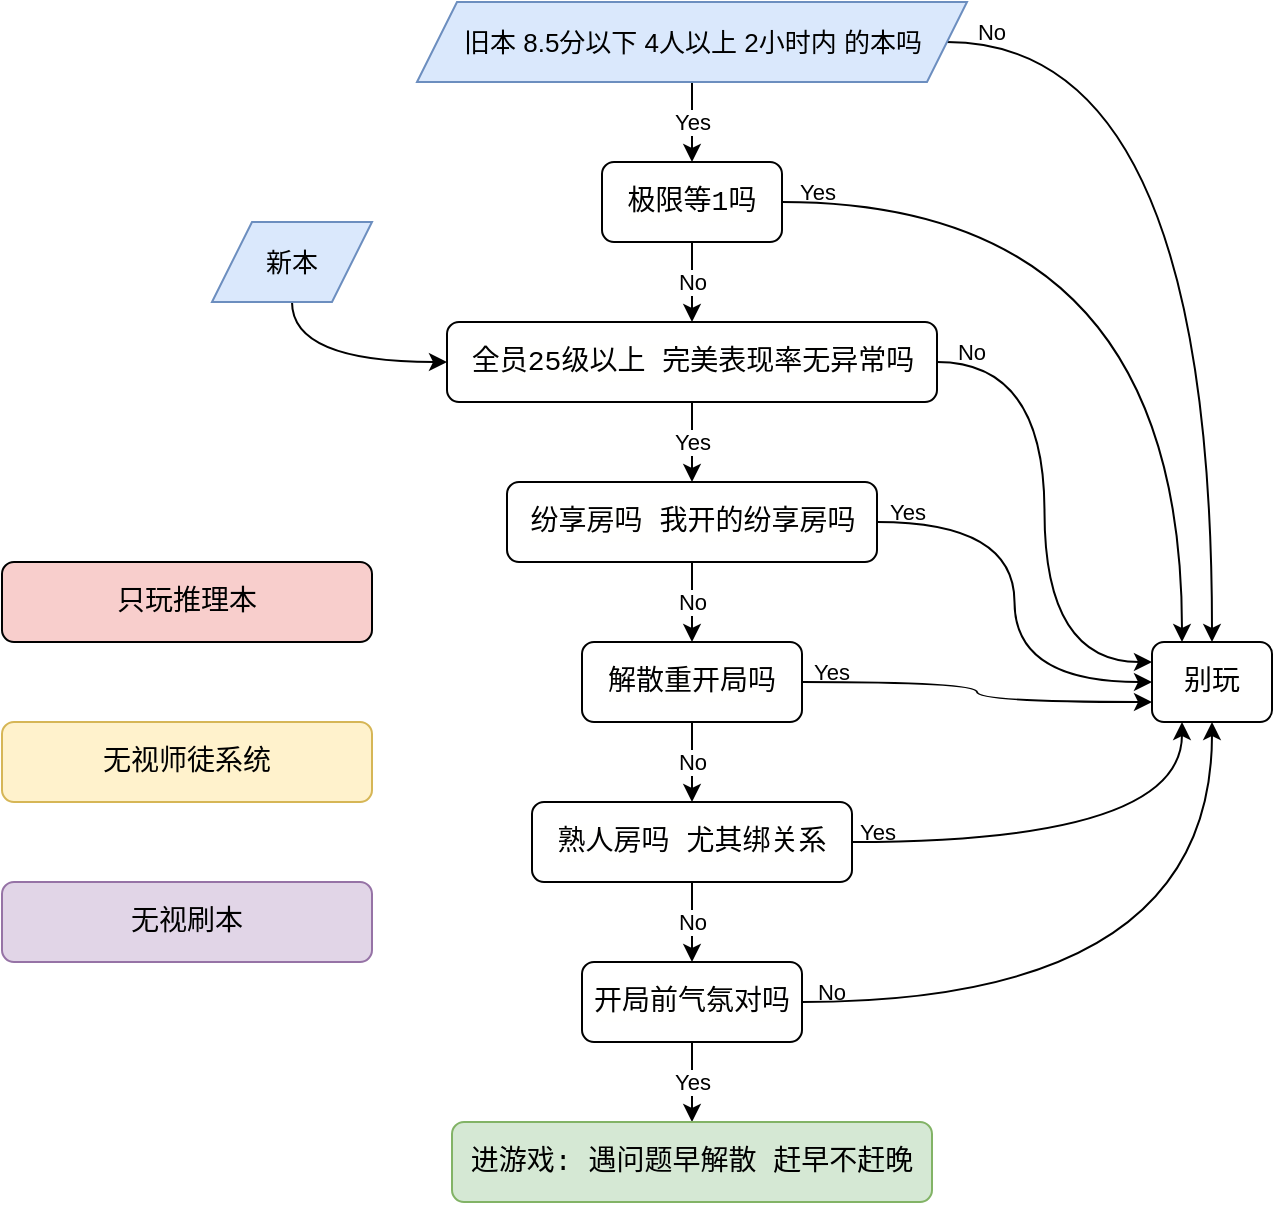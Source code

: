 <mxfile version="21.4.0" type="github">
  <diagram id="C5RBs43oDa-KdzZeNtuy" name="Page-1">
    <mxGraphModel dx="2159" dy="508" grid="1" gridSize="10" guides="1" tooltips="1" connect="1" arrows="1" fold="1" page="1" pageScale="1" pageWidth="827" pageHeight="1169" math="0" shadow="0">
      <root>
        <mxCell id="WIyWlLk6GJQsqaUBKTNV-0" />
        <mxCell id="WIyWlLk6GJQsqaUBKTNV-1" parent="WIyWlLk6GJQsqaUBKTNV-0" />
        <mxCell id="J6H-p4k90bcnYeLeabGp-9" value="No" style="edgeStyle=orthogonalEdgeStyle;rounded=0;orthogonalLoop=1;jettySize=auto;html=1;" edge="1" parent="WIyWlLk6GJQsqaUBKTNV-1" source="WIyWlLk6GJQsqaUBKTNV-11" target="J6H-p4k90bcnYeLeabGp-2">
          <mxGeometry relative="1" as="geometry" />
        </mxCell>
        <mxCell id="J6H-p4k90bcnYeLeabGp-25" style="edgeStyle=orthogonalEdgeStyle;shape=connector;curved=1;rounded=0;orthogonalLoop=1;jettySize=auto;html=1;entryX=0;entryY=0.75;entryDx=0;entryDy=0;labelBackgroundColor=default;strokeColor=default;fontFamily=Helvetica;fontSize=11;fontColor=default;endArrow=classic;" edge="1" parent="WIyWlLk6GJQsqaUBKTNV-1" source="WIyWlLk6GJQsqaUBKTNV-11" target="J6H-p4k90bcnYeLeabGp-18">
          <mxGeometry relative="1" as="geometry" />
        </mxCell>
        <mxCell id="WIyWlLk6GJQsqaUBKTNV-11" value="&lt;div style=&quot;background-color: rgb(255, 255, 254); font-family: Consolas, &amp;quot;Courier New&amp;quot;, monospace; font-size: 14px; line-height: 19px;&quot;&gt;解散重开局吗&lt;/div&gt;" style="rounded=1;whiteSpace=wrap;html=1;fontSize=12;glass=0;strokeWidth=1;shadow=0;" parent="WIyWlLk6GJQsqaUBKTNV-1" vertex="1">
          <mxGeometry x="165" y="400" width="110" height="40" as="geometry" />
        </mxCell>
        <mxCell id="J6H-p4k90bcnYeLeabGp-8" value="No" style="edgeStyle=orthogonalEdgeStyle;rounded=0;orthogonalLoop=1;jettySize=auto;html=1;" edge="1" parent="WIyWlLk6GJQsqaUBKTNV-1" source="WIyWlLk6GJQsqaUBKTNV-12" target="WIyWlLk6GJQsqaUBKTNV-11">
          <mxGeometry relative="1" as="geometry" />
        </mxCell>
        <mxCell id="J6H-p4k90bcnYeLeabGp-22" style="edgeStyle=orthogonalEdgeStyle;shape=connector;curved=1;rounded=0;orthogonalLoop=1;jettySize=auto;html=1;entryX=0;entryY=0.5;entryDx=0;entryDy=0;labelBackgroundColor=default;strokeColor=default;fontFamily=Helvetica;fontSize=11;fontColor=default;endArrow=classic;" edge="1" parent="WIyWlLk6GJQsqaUBKTNV-1" source="WIyWlLk6GJQsqaUBKTNV-12" target="J6H-p4k90bcnYeLeabGp-18">
          <mxGeometry relative="1" as="geometry" />
        </mxCell>
        <mxCell id="WIyWlLk6GJQsqaUBKTNV-12" value="&lt;div style=&quot;background-color: rgb(255, 255, 254); font-family: Consolas, &amp;quot;Courier New&amp;quot;, monospace; font-size: 14px; line-height: 19px;&quot;&gt;纷享房吗 我开的纷享房吗&lt;/div&gt;" style="rounded=1;whiteSpace=wrap;html=1;fontSize=12;glass=0;strokeWidth=1;shadow=0;" parent="WIyWlLk6GJQsqaUBKTNV-1" vertex="1">
          <mxGeometry x="127.5" y="320" width="185" height="40" as="geometry" />
        </mxCell>
        <mxCell id="J6H-p4k90bcnYeLeabGp-5" value="No" style="edgeStyle=orthogonalEdgeStyle;rounded=0;orthogonalLoop=1;jettySize=auto;html=1;" edge="1" parent="WIyWlLk6GJQsqaUBKTNV-1" source="J6H-p4k90bcnYeLeabGp-0" target="J6H-p4k90bcnYeLeabGp-1">
          <mxGeometry relative="1" as="geometry" />
        </mxCell>
        <mxCell id="J6H-p4k90bcnYeLeabGp-20" value="" style="edgeStyle=orthogonalEdgeStyle;rounded=0;orthogonalLoop=1;jettySize=auto;html=1;curved=1;entryX=0.25;entryY=0;entryDx=0;entryDy=0;labelBorderColor=none;labelBackgroundColor=default;fontColor=default;" edge="1" parent="WIyWlLk6GJQsqaUBKTNV-1" source="J6H-p4k90bcnYeLeabGp-0" target="J6H-p4k90bcnYeLeabGp-18">
          <mxGeometry relative="1" as="geometry">
            <mxPoint x="430" y="360" as="targetPoint" />
          </mxGeometry>
        </mxCell>
        <mxCell id="J6H-p4k90bcnYeLeabGp-0" value="&lt;div style=&quot;background-color: rgb(255, 255, 254); font-family: Consolas, &amp;quot;Courier New&amp;quot;, monospace; font-size: 14px; line-height: 19px;&quot;&gt;极限等1吗&lt;/div&gt;" style="rounded=1;whiteSpace=wrap;html=1;" vertex="1" parent="WIyWlLk6GJQsqaUBKTNV-1">
          <mxGeometry x="175" y="160" width="90" height="40" as="geometry" />
        </mxCell>
        <mxCell id="J6H-p4k90bcnYeLeabGp-7" value="Yes" style="edgeStyle=orthogonalEdgeStyle;rounded=0;orthogonalLoop=1;jettySize=auto;html=1;" edge="1" parent="WIyWlLk6GJQsqaUBKTNV-1" source="J6H-p4k90bcnYeLeabGp-1" target="WIyWlLk6GJQsqaUBKTNV-12">
          <mxGeometry relative="1" as="geometry" />
        </mxCell>
        <mxCell id="J6H-p4k90bcnYeLeabGp-21" style="edgeStyle=orthogonalEdgeStyle;shape=connector;curved=1;rounded=0;orthogonalLoop=1;jettySize=auto;html=1;entryX=0;entryY=0.25;entryDx=0;entryDy=0;labelBackgroundColor=default;strokeColor=default;fontFamily=Helvetica;fontSize=11;fontColor=default;endArrow=classic;" edge="1" parent="WIyWlLk6GJQsqaUBKTNV-1" source="J6H-p4k90bcnYeLeabGp-1" target="J6H-p4k90bcnYeLeabGp-18">
          <mxGeometry relative="1" as="geometry" />
        </mxCell>
        <mxCell id="J6H-p4k90bcnYeLeabGp-1" value="&lt;div style=&quot;background-color: rgb(255, 255, 254); font-family: Consolas, &amp;quot;Courier New&amp;quot;, monospace; font-size: 14px; line-height: 19px;&quot;&gt;全员25级以上 完美表现率无异常吗&lt;/div&gt;" style="rounded=1;whiteSpace=wrap;html=1;" vertex="1" parent="WIyWlLk6GJQsqaUBKTNV-1">
          <mxGeometry x="97.5" y="240" width="245" height="40" as="geometry" />
        </mxCell>
        <mxCell id="J6H-p4k90bcnYeLeabGp-10" value="No" style="edgeStyle=orthogonalEdgeStyle;rounded=0;orthogonalLoop=1;jettySize=auto;html=1;" edge="1" parent="WIyWlLk6GJQsqaUBKTNV-1" source="J6H-p4k90bcnYeLeabGp-2" target="J6H-p4k90bcnYeLeabGp-3">
          <mxGeometry relative="1" as="geometry" />
        </mxCell>
        <mxCell id="J6H-p4k90bcnYeLeabGp-24" style="edgeStyle=orthogonalEdgeStyle;shape=connector;curved=1;rounded=0;orthogonalLoop=1;jettySize=auto;html=1;entryX=0.25;entryY=1;entryDx=0;entryDy=0;labelBackgroundColor=default;strokeColor=default;fontFamily=Helvetica;fontSize=11;fontColor=default;endArrow=classic;" edge="1" parent="WIyWlLk6GJQsqaUBKTNV-1" source="J6H-p4k90bcnYeLeabGp-2" target="J6H-p4k90bcnYeLeabGp-18">
          <mxGeometry relative="1" as="geometry" />
        </mxCell>
        <mxCell id="J6H-p4k90bcnYeLeabGp-2" value="&lt;div style=&quot;background-color: rgb(255, 255, 254); font-family: Consolas, &amp;quot;Courier New&amp;quot;, monospace; font-size: 14px; line-height: 19px;&quot;&gt;熟人房吗 尤其绑关系&lt;/div&gt;" style="rounded=1;whiteSpace=wrap;html=1;" vertex="1" parent="WIyWlLk6GJQsqaUBKTNV-1">
          <mxGeometry x="140" y="480" width="160" height="40" as="geometry" />
        </mxCell>
        <mxCell id="J6H-p4k90bcnYeLeabGp-11" value="Yes" style="edgeStyle=orthogonalEdgeStyle;rounded=0;orthogonalLoop=1;jettySize=auto;html=1;" edge="1" parent="WIyWlLk6GJQsqaUBKTNV-1" source="J6H-p4k90bcnYeLeabGp-3" target="J6H-p4k90bcnYeLeabGp-4">
          <mxGeometry relative="1" as="geometry" />
        </mxCell>
        <mxCell id="J6H-p4k90bcnYeLeabGp-23" style="edgeStyle=orthogonalEdgeStyle;shape=connector;curved=1;rounded=0;orthogonalLoop=1;jettySize=auto;html=1;labelBackgroundColor=default;strokeColor=default;fontFamily=Helvetica;fontSize=11;fontColor=default;endArrow=classic;" edge="1" parent="WIyWlLk6GJQsqaUBKTNV-1" source="J6H-p4k90bcnYeLeabGp-3" target="J6H-p4k90bcnYeLeabGp-18">
          <mxGeometry relative="1" as="geometry" />
        </mxCell>
        <mxCell id="J6H-p4k90bcnYeLeabGp-3" value="&lt;div style=&quot;background-color: rgb(255, 255, 254); font-family: Consolas, &amp;quot;Courier New&amp;quot;, monospace; font-size: 14px; line-height: 19px;&quot;&gt;开局前气氛对吗&lt;/div&gt;" style="rounded=1;whiteSpace=wrap;html=1;" vertex="1" parent="WIyWlLk6GJQsqaUBKTNV-1">
          <mxGeometry x="165" y="560" width="110" height="40" as="geometry" />
        </mxCell>
        <mxCell id="J6H-p4k90bcnYeLeabGp-4" value="&lt;div style=&quot;font-family: Consolas, &amp;quot;Courier New&amp;quot;, monospace; font-size: 14px; line-height: 19px;&quot;&gt;进游戏: 遇问题早解散 赶早不赶晚&lt;/div&gt;" style="rounded=1;whiteSpace=wrap;html=1;fillColor=#d5e8d4;strokeColor=#82b366;labelBackgroundColor=none;" vertex="1" parent="WIyWlLk6GJQsqaUBKTNV-1">
          <mxGeometry x="100" y="640" width="240" height="40" as="geometry" />
        </mxCell>
        <mxCell id="J6H-p4k90bcnYeLeabGp-15" value="Yes" style="edgeStyle=orthogonalEdgeStyle;rounded=0;orthogonalLoop=1;jettySize=auto;html=1;strokeWidth=1;" edge="1" parent="WIyWlLk6GJQsqaUBKTNV-1" source="J6H-p4k90bcnYeLeabGp-14" target="J6H-p4k90bcnYeLeabGp-0">
          <mxGeometry relative="1" as="geometry" />
        </mxCell>
        <mxCell id="J6H-p4k90bcnYeLeabGp-19" value="" style="edgeStyle=orthogonalEdgeStyle;rounded=0;orthogonalLoop=1;jettySize=auto;html=1;curved=1;" edge="1" parent="WIyWlLk6GJQsqaUBKTNV-1" source="J6H-p4k90bcnYeLeabGp-14" target="J6H-p4k90bcnYeLeabGp-18">
          <mxGeometry relative="1" as="geometry" />
        </mxCell>
        <mxCell id="J6H-p4k90bcnYeLeabGp-14" value="旧本 8.5分以下 4人以上 2小时内 的本吗" style="shape=parallelogram;perimeter=parallelogramPerimeter;whiteSpace=wrap;html=1;fixedSize=1;fontSize=13;fillColor=#dae8fc;strokeColor=#6c8ebf;" vertex="1" parent="WIyWlLk6GJQsqaUBKTNV-1">
          <mxGeometry x="82.5" y="80" width="275" height="40" as="geometry" />
        </mxCell>
        <mxCell id="J6H-p4k90bcnYeLeabGp-17" style="edgeStyle=orthogonalEdgeStyle;rounded=0;orthogonalLoop=1;jettySize=auto;html=1;entryX=0;entryY=0.5;entryDx=0;entryDy=0;curved=1;exitX=0.5;exitY=1;exitDx=0;exitDy=0;" edge="1" parent="WIyWlLk6GJQsqaUBKTNV-1" source="J6H-p4k90bcnYeLeabGp-16" target="J6H-p4k90bcnYeLeabGp-1">
          <mxGeometry relative="1" as="geometry" />
        </mxCell>
        <mxCell id="J6H-p4k90bcnYeLeabGp-16" value="新本" style="shape=parallelogram;perimeter=parallelogramPerimeter;whiteSpace=wrap;html=1;fixedSize=1;fontSize=13;fillColor=#dae8fc;strokeColor=#6c8ebf;" vertex="1" parent="WIyWlLk6GJQsqaUBKTNV-1">
          <mxGeometry x="-20" y="190" width="80" height="40" as="geometry" />
        </mxCell>
        <mxCell id="J6H-p4k90bcnYeLeabGp-18" value="&lt;div style=&quot;background-color: rgb(255, 255, 254); font-family: Consolas, &amp;quot;Courier New&amp;quot;, monospace; font-size: 14px; line-height: 19px;&quot;&gt;别玩&lt;/div&gt;" style="rounded=1;whiteSpace=wrap;html=1;fontSize=12;glass=0;strokeWidth=1;shadow=0;" vertex="1" parent="WIyWlLk6GJQsqaUBKTNV-1">
          <mxGeometry x="450" y="400" width="60" height="40" as="geometry" />
        </mxCell>
        <mxCell id="J6H-p4k90bcnYeLeabGp-26" value="No" style="text;html=1;strokeColor=none;fillColor=none;align=center;verticalAlign=middle;whiteSpace=wrap;rounded=0;fontSize=11;fontFamily=Helvetica;fontColor=default;" vertex="1" parent="WIyWlLk6GJQsqaUBKTNV-1">
          <mxGeometry x="340" y="80" width="60" height="30" as="geometry" />
        </mxCell>
        <mxCell id="J6H-p4k90bcnYeLeabGp-27" value="Yes" style="text;html=1;strokeColor=none;fillColor=none;align=center;verticalAlign=middle;whiteSpace=wrap;rounded=0;fontSize=11;fontFamily=Helvetica;fontColor=default;" vertex="1" parent="WIyWlLk6GJQsqaUBKTNV-1">
          <mxGeometry x="252.5" y="160" width="60" height="30" as="geometry" />
        </mxCell>
        <mxCell id="J6H-p4k90bcnYeLeabGp-29" value="No" style="text;html=1;strokeColor=none;fillColor=none;align=center;verticalAlign=middle;whiteSpace=wrap;rounded=0;fontSize=11;fontFamily=Helvetica;fontColor=default;" vertex="1" parent="WIyWlLk6GJQsqaUBKTNV-1">
          <mxGeometry x="330" y="240" width="60" height="30" as="geometry" />
        </mxCell>
        <mxCell id="J6H-p4k90bcnYeLeabGp-31" value="Yes" style="text;html=1;strokeColor=none;fillColor=none;align=center;verticalAlign=middle;whiteSpace=wrap;rounded=0;fontSize=11;fontFamily=Helvetica;fontColor=default;" vertex="1" parent="WIyWlLk6GJQsqaUBKTNV-1">
          <mxGeometry x="297.5" y="320" width="60" height="30" as="geometry" />
        </mxCell>
        <mxCell id="J6H-p4k90bcnYeLeabGp-32" value="Yes" style="text;html=1;strokeColor=none;fillColor=none;align=center;verticalAlign=middle;whiteSpace=wrap;rounded=0;fontSize=11;fontFamily=Helvetica;fontColor=default;" vertex="1" parent="WIyWlLk6GJQsqaUBKTNV-1">
          <mxGeometry x="260" y="400" width="60" height="30" as="geometry" />
        </mxCell>
        <mxCell id="J6H-p4k90bcnYeLeabGp-33" value="Yes" style="text;html=1;strokeColor=none;fillColor=none;align=center;verticalAlign=middle;whiteSpace=wrap;rounded=0;fontSize=11;fontFamily=Helvetica;fontColor=default;" vertex="1" parent="WIyWlLk6GJQsqaUBKTNV-1">
          <mxGeometry x="282.5" y="480" width="60" height="30" as="geometry" />
        </mxCell>
        <mxCell id="J6H-p4k90bcnYeLeabGp-34" value="No" style="text;html=1;strokeColor=none;fillColor=none;align=center;verticalAlign=middle;whiteSpace=wrap;rounded=0;fontSize=11;fontFamily=Helvetica;fontColor=default;" vertex="1" parent="WIyWlLk6GJQsqaUBKTNV-1">
          <mxGeometry x="260" y="560" width="60" height="30" as="geometry" />
        </mxCell>
        <mxCell id="J6H-p4k90bcnYeLeabGp-36" value="&lt;div style=&quot;font-family: Consolas, &amp;quot;Courier New&amp;quot;, monospace; font-size: 14px; line-height: 19px;&quot;&gt;只玩推理本&lt;/div&gt;" style="rounded=1;whiteSpace=wrap;html=1;fontSize=12;glass=0;strokeWidth=1;shadow=0;fillColor=#f8cecc;strokeColor=default;labelBackgroundColor=none;labelBorderColor=none;" vertex="1" parent="WIyWlLk6GJQsqaUBKTNV-1">
          <mxGeometry x="-125" y="360" width="185" height="40" as="geometry" />
        </mxCell>
        <mxCell id="J6H-p4k90bcnYeLeabGp-37" value="&lt;div style=&quot;font-family: Consolas, &amp;quot;Courier New&amp;quot;, monospace; font-size: 14px; line-height: 19px;&quot;&gt;无视师徒系统&lt;/div&gt;" style="rounded=1;whiteSpace=wrap;html=1;fontSize=12;glass=0;strokeWidth=1;shadow=0;fillColor=#fff2cc;strokeColor=#d6b656;labelBackgroundColor=none;labelBorderColor=none;" vertex="1" parent="WIyWlLk6GJQsqaUBKTNV-1">
          <mxGeometry x="-125" y="440" width="185" height="40" as="geometry" />
        </mxCell>
        <mxCell id="J6H-p4k90bcnYeLeabGp-38" value="&lt;div style=&quot;font-family: Consolas, &amp;quot;Courier New&amp;quot;, monospace; font-size: 14px; line-height: 19px;&quot;&gt;无视刷本&lt;/div&gt;" style="rounded=1;whiteSpace=wrap;html=1;fontSize=12;glass=0;strokeWidth=1;shadow=0;fillColor=#e1d5e7;strokeColor=#9673a6;labelBackgroundColor=none;labelBorderColor=none;" vertex="1" parent="WIyWlLk6GJQsqaUBKTNV-1">
          <mxGeometry x="-125" y="520" width="185" height="40" as="geometry" />
        </mxCell>
      </root>
    </mxGraphModel>
  </diagram>
</mxfile>
